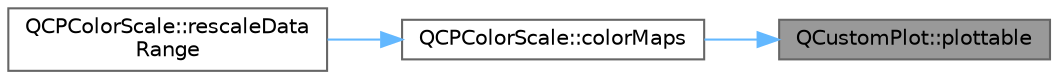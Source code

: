 digraph "QCustomPlot::plottable"
{
 // LATEX_PDF_SIZE
  bgcolor="transparent";
  edge [fontname=Helvetica,fontsize=10,labelfontname=Helvetica,labelfontsize=10];
  node [fontname=Helvetica,fontsize=10,shape=box,height=0.2,width=0.4];
  rankdir="RL";
  Node1 [label="QCustomPlot::plottable",height=0.2,width=0.4,color="gray40", fillcolor="grey60", style="filled", fontcolor="black",tooltip=" "];
  Node1 -> Node2 [dir="back",color="steelblue1",style="solid"];
  Node2 [label="QCPColorScale::colorMaps",height=0.2,width=0.4,color="grey40", fillcolor="white", style="filled",URL="$class_q_c_p_color_scale.html#a556adc6b0216ebc1cc4317c541956d06",tooltip=" "];
  Node2 -> Node3 [dir="back",color="steelblue1",style="solid"];
  Node3 [label="QCPColorScale::rescaleData\lRange",height=0.2,width=0.4,color="grey40", fillcolor="white", style="filled",URL="$class_q_c_p_color_scale.html#a425983db4478543924ddbd04ea20a356",tooltip=" "];
}
